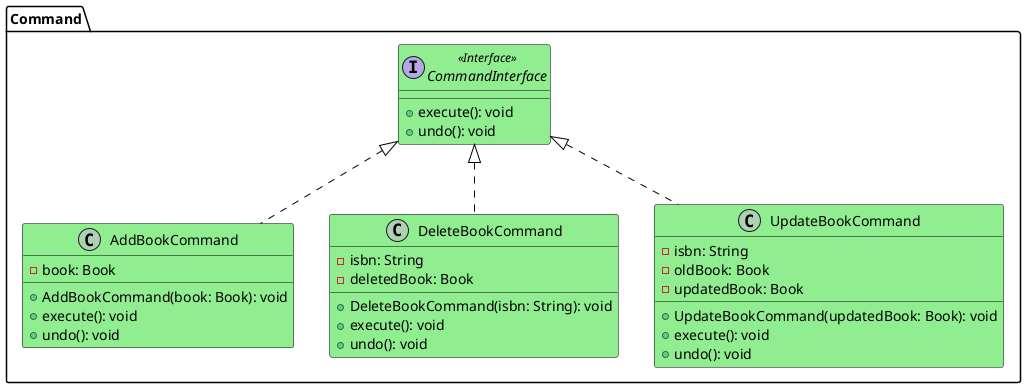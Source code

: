 @startuml Command Component Diagram

skinparam class {
    BackgroundColor LightGreen
    BorderColor Black
    ArrowColor Black
}

package "Command" {
    interface CommandInterface <<Interface>> {
            + execute(): void
            + undo(): void
        }


    class AddBookCommand {
        - book: Book
        + AddBookCommand(book: Book): void
        + execute(): void
        + undo(): void
    }

    class DeleteBookCommand {
        - isbn: String
        - deletedBook: Book
        + DeleteBookCommand(isbn: String): void
        + execute(): void
        + undo(): void
    }

    class UpdateBookCommand {
        - isbn: String
        - oldBook: Book
        - updatedBook: Book
        + UpdateBookCommand(updatedBook: Book): void
        + execute(): void
        + undo(): void
    }
}

' Relazioni interne al package Command
CommandInterface <|.. AddBookCommand
CommandInterface <|.. DeleteBookCommand
CommandInterface <|.. UpdateBookCommand


@enduml
